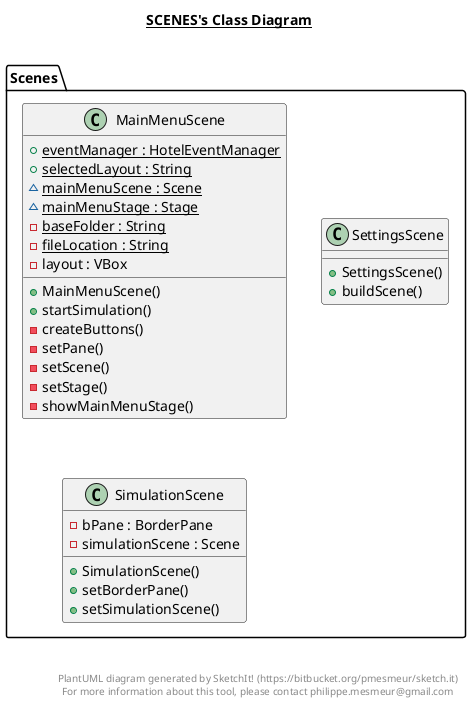 @startuml

title __SCENES's Class Diagram__\n

  namespace Scenes {
    class Scenes.MainMenuScene {
        {static} + eventManager : HotelEventManager
        {static} + selectedLayout : String
        {static} ~ mainMenuScene : Scene
        {static} ~ mainMenuStage : Stage
        {static} - baseFolder : String
        {static} - fileLocation : String
        - layout : VBox
        + MainMenuScene()
        + startSimulation()
        - createButtons()
        - setPane()
        - setScene()
        - setStage()
        - showMainMenuStage()
    }
  }
  

  namespace Scenes {
    class Scenes.SettingsScene {
        + SettingsScene()
        + buildScene()
    }
  }
  

  namespace Scenes {
    class Scenes.SimulationScene {
        - bPane : BorderPane
        - simulationScene : Scene
        + SimulationScene()
        + setBorderPane()
        + setSimulationScene()
    }
  }
  



right footer


PlantUML diagram generated by SketchIt! (https://bitbucket.org/pmesmeur/sketch.it)
For more information about this tool, please contact philippe.mesmeur@gmail.com
endfooter

@enduml
